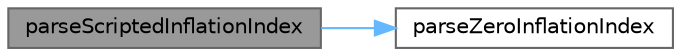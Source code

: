 digraph "parseScriptedInflationIndex"
{
 // INTERACTIVE_SVG=YES
 // LATEX_PDF_SIZE
  bgcolor="transparent";
  edge [fontname=Helvetica,fontsize=10,labelfontname=Helvetica,labelfontsize=10];
  node [fontname=Helvetica,fontsize=10,shape=box,height=0.2,width=0.4];
  rankdir="LR";
  Node1 [label="parseScriptedInflationIndex",height=0.2,width=0.4,color="gray40", fillcolor="grey60", style="filled", fontcolor="black",tooltip=" "];
  Node1 -> Node2 [color="steelblue1",style="solid"];
  Node2 [label="parseZeroInflationIndex",height=0.2,width=0.4,color="grey40", fillcolor="white", style="filled",URL="$group__utilities.html#ga03699115fbdbcf46b6351c3735fdec87",tooltip="Convert std::string to QuantLib::ZeroInflationIndex."];
}
